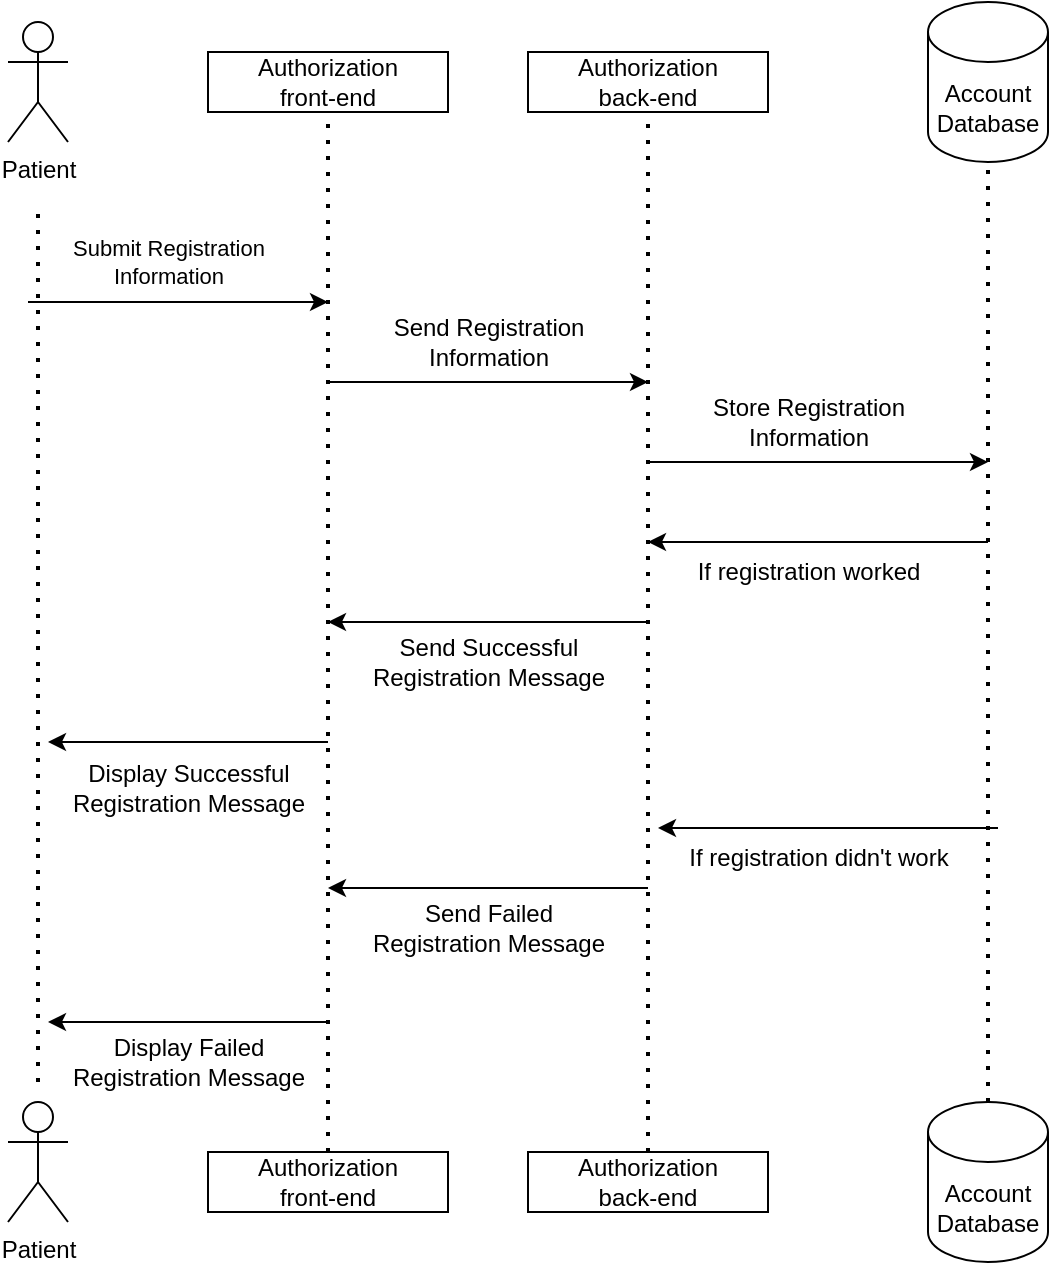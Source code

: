 <mxfile version="22.0.4" type="github">
  <diagram name="Page-1" id="W80nSnG5hbROMhEEu_fI">
    <mxGraphModel dx="1434" dy="828" grid="1" gridSize="10" guides="1" tooltips="1" connect="1" arrows="1" fold="1" page="1" pageScale="1" pageWidth="850" pageHeight="1100" math="0" shadow="0">
      <root>
        <mxCell id="0" />
        <mxCell id="1" parent="0" />
        <mxCell id="5cH-gRIjaQ19I26PeQ5p-1" value="Patient&lt;br&gt;" style="shape=umlActor;verticalLabelPosition=bottom;verticalAlign=top;html=1;outlineConnect=0;" vertex="1" parent="1">
          <mxGeometry x="100" y="60" width="30" height="60" as="geometry" />
        </mxCell>
        <mxCell id="5cH-gRIjaQ19I26PeQ5p-2" value="Patient" style="shape=umlActor;verticalLabelPosition=bottom;verticalAlign=top;html=1;outlineConnect=0;" vertex="1" parent="1">
          <mxGeometry x="100" y="600" width="30" height="60" as="geometry" />
        </mxCell>
        <mxCell id="5cH-gRIjaQ19I26PeQ5p-3" value="Account&lt;br style=&quot;border-color: var(--border-color);&quot;&gt;Database" style="shape=cylinder3;whiteSpace=wrap;html=1;boundedLbl=1;backgroundOutline=1;size=15;" vertex="1" parent="1">
          <mxGeometry x="560" y="50" width="60" height="80" as="geometry" />
        </mxCell>
        <mxCell id="5cH-gRIjaQ19I26PeQ5p-4" value="Account&lt;br style=&quot;border-color: var(--border-color);&quot;&gt;Database" style="shape=cylinder3;whiteSpace=wrap;html=1;boundedLbl=1;backgroundOutline=1;size=15;" vertex="1" parent="1">
          <mxGeometry x="560" y="600" width="60" height="80" as="geometry" />
        </mxCell>
        <mxCell id="5cH-gRIjaQ19I26PeQ5p-6" value="" style="endArrow=none;dashed=1;html=1;dashPattern=1 3;strokeWidth=2;rounded=0;" edge="1" parent="1">
          <mxGeometry width="50" height="50" relative="1" as="geometry">
            <mxPoint x="115" y="590" as="sourcePoint" />
            <mxPoint x="115" y="150" as="targetPoint" />
          </mxGeometry>
        </mxCell>
        <mxCell id="5cH-gRIjaQ19I26PeQ5p-7" value="" style="endArrow=none;dashed=1;html=1;dashPattern=1 3;strokeWidth=2;rounded=0;entryX=0.5;entryY=1;entryDx=0;entryDy=0;exitX=0.5;exitY=0;exitDx=0;exitDy=0;" edge="1" parent="1" source="5cH-gRIjaQ19I26PeQ5p-31" target="5cH-gRIjaQ19I26PeQ5p-10">
          <mxGeometry width="50" height="50" relative="1" as="geometry">
            <mxPoint x="560" y="590" as="sourcePoint" />
            <mxPoint x="559.5" y="160" as="targetPoint" />
          </mxGeometry>
        </mxCell>
        <mxCell id="5cH-gRIjaQ19I26PeQ5p-8" value="" style="endArrow=none;dashed=1;html=1;dashPattern=1 3;strokeWidth=2;rounded=0;entryX=0.5;entryY=1;entryDx=0;entryDy=0;exitX=0.5;exitY=0;exitDx=0;exitDy=0;" edge="1" parent="1" source="5cH-gRIjaQ19I26PeQ5p-30" target="5cH-gRIjaQ19I26PeQ5p-11">
          <mxGeometry width="50" height="50" relative="1" as="geometry">
            <mxPoint x="415" y="590" as="sourcePoint" />
            <mxPoint x="414.5" y="160" as="targetPoint" />
          </mxGeometry>
        </mxCell>
        <mxCell id="5cH-gRIjaQ19I26PeQ5p-10" value="Authorization&lt;br&gt;back-end" style="rounded=0;whiteSpace=wrap;html=1;" vertex="1" parent="1">
          <mxGeometry x="360" y="75" width="120" height="30" as="geometry" />
        </mxCell>
        <mxCell id="5cH-gRIjaQ19I26PeQ5p-11" value="Authorization&lt;br&gt;front-end" style="rounded=0;whiteSpace=wrap;html=1;" vertex="1" parent="1">
          <mxGeometry x="200" y="75" width="120" height="30" as="geometry" />
        </mxCell>
        <mxCell id="5cH-gRIjaQ19I26PeQ5p-12" value="" style="endArrow=none;dashed=1;html=1;dashPattern=1 3;strokeWidth=2;rounded=0;exitX=0.5;exitY=0;exitDx=0;exitDy=0;exitPerimeter=0;entryX=0.5;entryY=1;entryDx=0;entryDy=0;entryPerimeter=0;" edge="1" parent="1" source="5cH-gRIjaQ19I26PeQ5p-4" target="5cH-gRIjaQ19I26PeQ5p-3">
          <mxGeometry width="50" height="50" relative="1" as="geometry">
            <mxPoint x="590" y="580" as="sourcePoint" />
            <mxPoint x="589.5" y="150" as="targetPoint" />
          </mxGeometry>
        </mxCell>
        <mxCell id="5cH-gRIjaQ19I26PeQ5p-30" value="Authorization&lt;br&gt;front-end" style="rounded=0;whiteSpace=wrap;html=1;" vertex="1" parent="1">
          <mxGeometry x="200" y="625" width="120" height="30" as="geometry" />
        </mxCell>
        <mxCell id="5cH-gRIjaQ19I26PeQ5p-31" value="Authorization&lt;br&gt;back-end" style="rounded=0;whiteSpace=wrap;html=1;" vertex="1" parent="1">
          <mxGeometry x="360" y="625" width="120" height="30" as="geometry" />
        </mxCell>
        <mxCell id="5cH-gRIjaQ19I26PeQ5p-33" value="" style="endArrow=classic;html=1;rounded=0;" edge="1" parent="1">
          <mxGeometry width="50" height="50" relative="1" as="geometry">
            <mxPoint x="110" y="200" as="sourcePoint" />
            <mxPoint x="260" y="200" as="targetPoint" />
          </mxGeometry>
        </mxCell>
        <mxCell id="5cH-gRIjaQ19I26PeQ5p-34" value="Submit Registration&lt;br&gt;Information" style="edgeLabel;html=1;align=center;verticalAlign=middle;resizable=0;points=[];" vertex="1" connectable="0" parent="5cH-gRIjaQ19I26PeQ5p-33">
          <mxGeometry x="-0.213" y="-1" relative="1" as="geometry">
            <mxPoint x="11" y="-21" as="offset" />
          </mxGeometry>
        </mxCell>
        <mxCell id="5cH-gRIjaQ19I26PeQ5p-37" value="" style="endArrow=classic;html=1;rounded=0;" edge="1" parent="1">
          <mxGeometry width="50" height="50" relative="1" as="geometry">
            <mxPoint x="260" y="240" as="sourcePoint" />
            <mxPoint x="420" y="240" as="targetPoint" />
          </mxGeometry>
        </mxCell>
        <mxCell id="5cH-gRIjaQ19I26PeQ5p-38" value="Send Registration&lt;br&gt;Information" style="text;html=1;align=center;verticalAlign=middle;resizable=0;points=[];autosize=1;strokeColor=none;fillColor=none;" vertex="1" parent="1">
          <mxGeometry x="280" y="200" width="120" height="40" as="geometry" />
        </mxCell>
        <mxCell id="5cH-gRIjaQ19I26PeQ5p-39" value="" style="endArrow=classic;html=1;rounded=0;" edge="1" parent="1">
          <mxGeometry width="50" height="50" relative="1" as="geometry">
            <mxPoint x="420" y="280" as="sourcePoint" />
            <mxPoint x="590" y="280" as="targetPoint" />
          </mxGeometry>
        </mxCell>
        <mxCell id="5cH-gRIjaQ19I26PeQ5p-40" value="Store Registration&lt;br&gt;Information" style="text;html=1;align=center;verticalAlign=middle;resizable=0;points=[];autosize=1;strokeColor=none;fillColor=none;" vertex="1" parent="1">
          <mxGeometry x="440" y="240" width="120" height="40" as="geometry" />
        </mxCell>
        <mxCell id="5cH-gRIjaQ19I26PeQ5p-42" value="" style="endArrow=classic;html=1;rounded=0;" edge="1" parent="1">
          <mxGeometry width="50" height="50" relative="1" as="geometry">
            <mxPoint x="590" y="320" as="sourcePoint" />
            <mxPoint x="420" y="320" as="targetPoint" />
          </mxGeometry>
        </mxCell>
        <mxCell id="5cH-gRIjaQ19I26PeQ5p-44" value="If registration worked" style="text;html=1;align=center;verticalAlign=middle;resizable=0;points=[];autosize=1;strokeColor=none;fillColor=none;" vertex="1" parent="1">
          <mxGeometry x="435" y="320" width="130" height="30" as="geometry" />
        </mxCell>
        <mxCell id="5cH-gRIjaQ19I26PeQ5p-45" value="" style="endArrow=classic;html=1;rounded=0;" edge="1" parent="1">
          <mxGeometry width="50" height="50" relative="1" as="geometry">
            <mxPoint x="420" y="360" as="sourcePoint" />
            <mxPoint x="260" y="360" as="targetPoint" />
          </mxGeometry>
        </mxCell>
        <mxCell id="5cH-gRIjaQ19I26PeQ5p-46" value="Send Successful&lt;br&gt;Registration Message" style="text;html=1;align=center;verticalAlign=middle;resizable=0;points=[];autosize=1;strokeColor=none;fillColor=none;" vertex="1" parent="1">
          <mxGeometry x="270" y="360" width="140" height="40" as="geometry" />
        </mxCell>
        <mxCell id="5cH-gRIjaQ19I26PeQ5p-47" value="" style="endArrow=classic;html=1;rounded=0;" edge="1" parent="1">
          <mxGeometry width="50" height="50" relative="1" as="geometry">
            <mxPoint x="260" y="420" as="sourcePoint" />
            <mxPoint x="120" y="420" as="targetPoint" />
          </mxGeometry>
        </mxCell>
        <mxCell id="5cH-gRIjaQ19I26PeQ5p-49" value="Display Successful&lt;br style=&quot;border-color: var(--border-color);&quot;&gt;Registration Message" style="text;html=1;align=center;verticalAlign=middle;resizable=0;points=[];autosize=1;strokeColor=none;fillColor=none;" vertex="1" parent="1">
          <mxGeometry x="120" y="423" width="140" height="40" as="geometry" />
        </mxCell>
        <mxCell id="5cH-gRIjaQ19I26PeQ5p-50" value="" style="endArrow=classic;html=1;rounded=0;" edge="1" parent="1">
          <mxGeometry width="50" height="50" relative="1" as="geometry">
            <mxPoint x="595" y="463" as="sourcePoint" />
            <mxPoint x="425" y="463" as="targetPoint" />
          </mxGeometry>
        </mxCell>
        <mxCell id="5cH-gRIjaQ19I26PeQ5p-51" value="If registration didn&#39;t work" style="text;html=1;align=center;verticalAlign=middle;resizable=0;points=[];autosize=1;strokeColor=none;fillColor=none;" vertex="1" parent="1">
          <mxGeometry x="430" y="463" width="150" height="30" as="geometry" />
        </mxCell>
        <mxCell id="5cH-gRIjaQ19I26PeQ5p-52" value="Send Failed&lt;br&gt;Registration Message" style="text;html=1;align=center;verticalAlign=middle;resizable=0;points=[];autosize=1;strokeColor=none;fillColor=none;" vertex="1" parent="1">
          <mxGeometry x="270" y="493" width="140" height="40" as="geometry" />
        </mxCell>
        <mxCell id="5cH-gRIjaQ19I26PeQ5p-53" value="" style="endArrow=classic;html=1;rounded=0;" edge="1" parent="1">
          <mxGeometry width="50" height="50" relative="1" as="geometry">
            <mxPoint x="420" y="493" as="sourcePoint" />
            <mxPoint x="260" y="493" as="targetPoint" />
            <Array as="points">
              <mxPoint x="340" y="493" />
            </Array>
          </mxGeometry>
        </mxCell>
        <mxCell id="5cH-gRIjaQ19I26PeQ5p-55" value="" style="endArrow=classic;html=1;rounded=0;" edge="1" parent="1">
          <mxGeometry width="50" height="50" relative="1" as="geometry">
            <mxPoint x="260" y="560" as="sourcePoint" />
            <mxPoint x="120" y="560" as="targetPoint" />
          </mxGeometry>
        </mxCell>
        <mxCell id="5cH-gRIjaQ19I26PeQ5p-56" value="Display Failed&lt;br&gt;Registration Message" style="text;html=1;align=center;verticalAlign=middle;resizable=0;points=[];autosize=1;strokeColor=none;fillColor=none;" vertex="1" parent="1">
          <mxGeometry x="120" y="560" width="140" height="40" as="geometry" />
        </mxCell>
      </root>
    </mxGraphModel>
  </diagram>
</mxfile>
